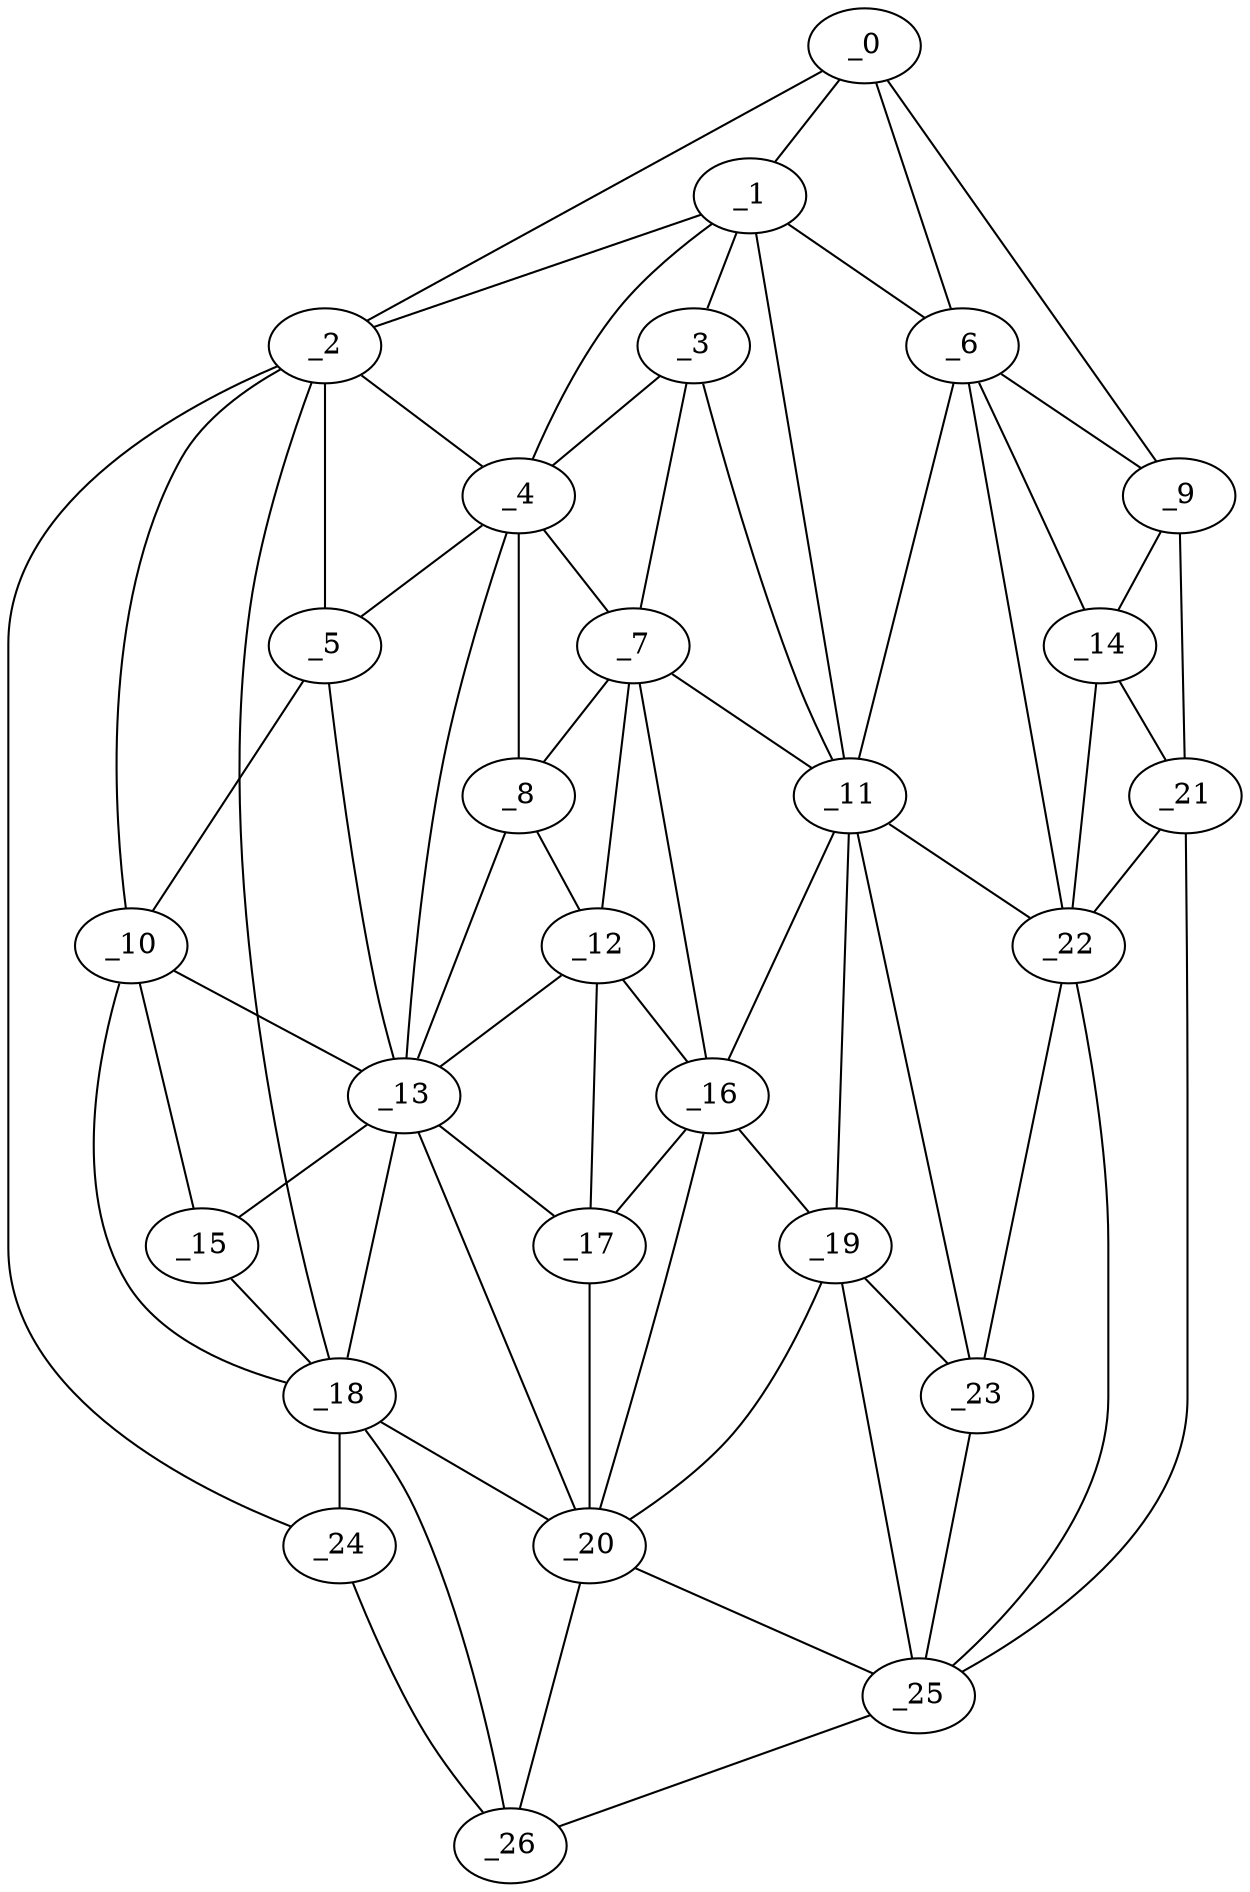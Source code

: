 graph "obj13__30.gxl" {
	_0	 [x=33,
		y=28];
	_1	 [x=35,
		y=35];
	_0 -- _1	 [valence=2];
	_2	 [x=38,
		y=109];
	_0 -- _2	 [valence=1];
	_6	 [x=51,
		y=20];
	_0 -- _6	 [valence=1];
	_9	 [x=54,
		y=5];
	_0 -- _9	 [valence=1];
	_1 -- _2	 [valence=1];
	_3	 [x=41,
		y=58];
	_1 -- _3	 [valence=2];
	_4	 [x=41,
		y=67];
	_1 -- _4	 [valence=2];
	_1 -- _6	 [valence=1];
	_11	 [x=60,
		y=48];
	_1 -- _11	 [valence=2];
	_2 -- _4	 [valence=2];
	_5	 [x=43,
		y=101];
	_2 -- _5	 [valence=1];
	_10	 [x=54,
		y=103];
	_2 -- _10	 [valence=2];
	_18	 [x=73,
		y=108];
	_2 -- _18	 [valence=1];
	_24	 [x=82,
		y=117];
	_2 -- _24	 [valence=1];
	_3 -- _4	 [valence=1];
	_7	 [x=51,
		y=58];
	_3 -- _7	 [valence=2];
	_3 -- _11	 [valence=1];
	_4 -- _5	 [valence=2];
	_4 -- _7	 [valence=2];
	_8	 [x=52,
		y=66];
	_4 -- _8	 [valence=1];
	_13	 [x=60,
		y=82];
	_4 -- _13	 [valence=1];
	_5 -- _10	 [valence=1];
	_5 -- _13	 [valence=2];
	_6 -- _9	 [valence=2];
	_6 -- _11	 [valence=1];
	_14	 [x=62,
		y=10];
	_6 -- _14	 [valence=1];
	_22	 [x=80,
		y=24];
	_6 -- _22	 [valence=2];
	_7 -- _8	 [valence=1];
	_7 -- _11	 [valence=2];
	_12	 [x=60,
		y=68];
	_7 -- _12	 [valence=2];
	_16	 [x=67,
		y=56];
	_7 -- _16	 [valence=1];
	_8 -- _12	 [valence=2];
	_8 -- _13	 [valence=2];
	_9 -- _14	 [valence=2];
	_21	 [x=77,
		y=5];
	_9 -- _21	 [valence=1];
	_10 -- _13	 [valence=2];
	_15	 [x=65,
		y=103];
	_10 -- _15	 [valence=2];
	_10 -- _18	 [valence=2];
	_11 -- _16	 [valence=2];
	_19	 [x=76,
		y=54];
	_11 -- _19	 [valence=2];
	_11 -- _22	 [valence=2];
	_23	 [x=81,
		y=42];
	_11 -- _23	 [valence=2];
	_12 -- _13	 [valence=1];
	_12 -- _16	 [valence=2];
	_17	 [x=68,
		y=66];
	_12 -- _17	 [valence=2];
	_13 -- _15	 [valence=2];
	_13 -- _17	 [valence=1];
	_13 -- _18	 [valence=2];
	_20	 [x=76,
		y=65];
	_13 -- _20	 [valence=2];
	_14 -- _21	 [valence=1];
	_14 -- _22	 [valence=2];
	_15 -- _18	 [valence=1];
	_16 -- _17	 [valence=1];
	_16 -- _19	 [valence=2];
	_16 -- _20	 [valence=2];
	_17 -- _20	 [valence=2];
	_18 -- _20	 [valence=1];
	_18 -- _24	 [valence=2];
	_26	 [x=99,
		y=118];
	_18 -- _26	 [valence=2];
	_19 -- _20	 [valence=1];
	_19 -- _23	 [valence=2];
	_25	 [x=98,
		y=31];
	_19 -- _25	 [valence=2];
	_20 -- _25	 [valence=2];
	_20 -- _26	 [valence=1];
	_21 -- _22	 [valence=2];
	_21 -- _25	 [valence=1];
	_22 -- _23	 [valence=1];
	_22 -- _25	 [valence=1];
	_23 -- _25	 [valence=1];
	_24 -- _26	 [valence=1];
	_25 -- _26	 [valence=1];
}
